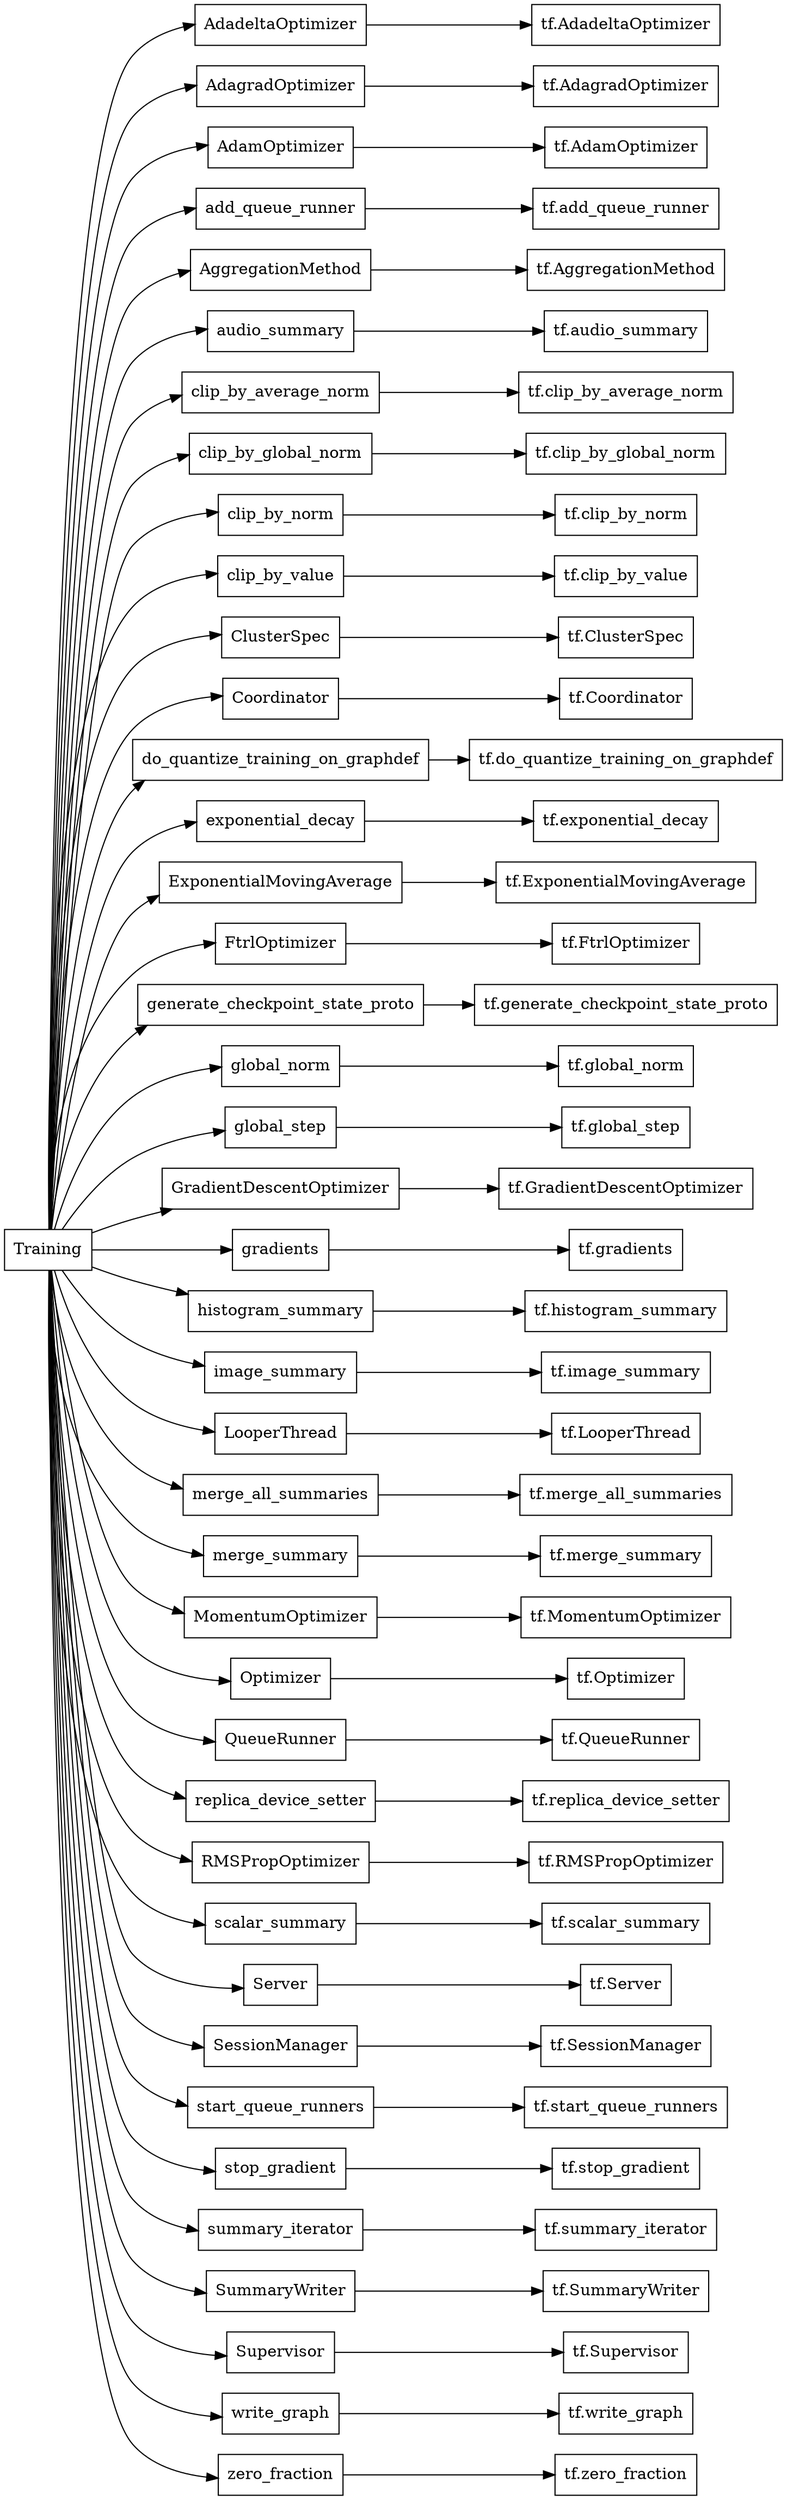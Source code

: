 digraph "Training"{
rankdir="LR"
node [shape="box"]
		"Training" -> "AdadeltaOptimizer" -> "tf.AdadeltaOptimizer";
		"Training" -> "AdagradOptimizer" -> "tf.AdagradOptimizer";
		"Training" -> "AdamOptimizer" -> "tf.AdamOptimizer";
		"Training" -> "add_queue_runner" -> "tf.add_queue_runner";
		"Training" -> "AggregationMethod" -> "tf.AggregationMethod";
		"Training" -> "audio_summary" -> "tf.audio_summary";
		"Training" -> "clip_by_average_norm" -> "tf.clip_by_average_norm";
		"Training" -> "clip_by_global_norm" -> "tf.clip_by_global_norm";
		"Training" -> "clip_by_norm" -> "tf.clip_by_norm";
		"Training" -> "clip_by_value" -> "tf.clip_by_value";
		"Training" -> "ClusterSpec" -> "tf.ClusterSpec";
		"Training" -> "Coordinator" -> "tf.Coordinator";
		"Training" -> "do_quantize_training_on_graphdef" -> "tf.do_quantize_training_on_graphdef";
		"Training" -> "exponential_decay" -> "tf.exponential_decay";
		"Training" -> "ExponentialMovingAverage" -> "tf.ExponentialMovingAverage";
		"Training" -> "FtrlOptimizer" -> "tf.FtrlOptimizer";
		"Training" -> "generate_checkpoint_state_proto" -> "tf.generate_checkpoint_state_proto";
		"Training" -> "global_norm" -> "tf.global_norm";
		"Training" -> "global_step" -> "tf.global_step";
		"Training" -> "GradientDescentOptimizer" -> "tf.GradientDescentOptimizer";
		"Training" -> "gradients" -> "tf.gradients";
		"Training" -> "histogram_summary" -> "tf.histogram_summary";
		"Training" -> "image_summary" -> "tf.image_summary";
		"Training" -> "LooperThread" -> "tf.LooperThread";
		"Training" -> "merge_all_summaries" -> "tf.merge_all_summaries";
		"Training" -> "merge_summary" -> "tf.merge_summary";
		"Training" -> "MomentumOptimizer" -> "tf.MomentumOptimizer";
		"Training" -> "Optimizer" -> "tf.Optimizer";
		"Training" -> "QueueRunner" -> "tf.QueueRunner";
		"Training" -> "replica_device_setter" -> "tf.replica_device_setter";
		"Training" -> "RMSPropOptimizer" -> "tf.RMSPropOptimizer";
		"Training" -> "scalar_summary" -> "tf.scalar_summary";
		"Training" -> "Server" -> "tf.Server";
		"Training" -> "SessionManager" -> "tf.SessionManager";
		"Training" -> "start_queue_runners" -> "tf.start_queue_runners";
		"Training" -> "stop_gradient" -> "tf.stop_gradient";
		"Training" -> "summary_iterator" -> "tf.summary_iterator";
		"Training" -> "SummaryWriter" -> "tf.SummaryWriter";
		"Training" -> "Supervisor" -> "tf.Supervisor";
		"Training" -> "write_graph" -> "tf.write_graph";
		"Training" -> "zero_fraction" -> "tf.zero_fraction";
}
